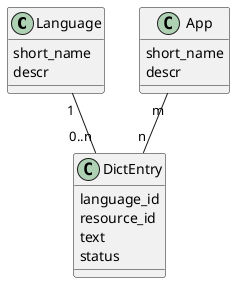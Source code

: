 @startuml
class Language {
    short_name
    descr
}

class App {
    short_name
    descr
}

class DictEntry {
    language_id
    resource_id
    text
    status
}

Language "1" -- "0..n" DictEntry
App "m" -- "n" DictEntry

@enduml

